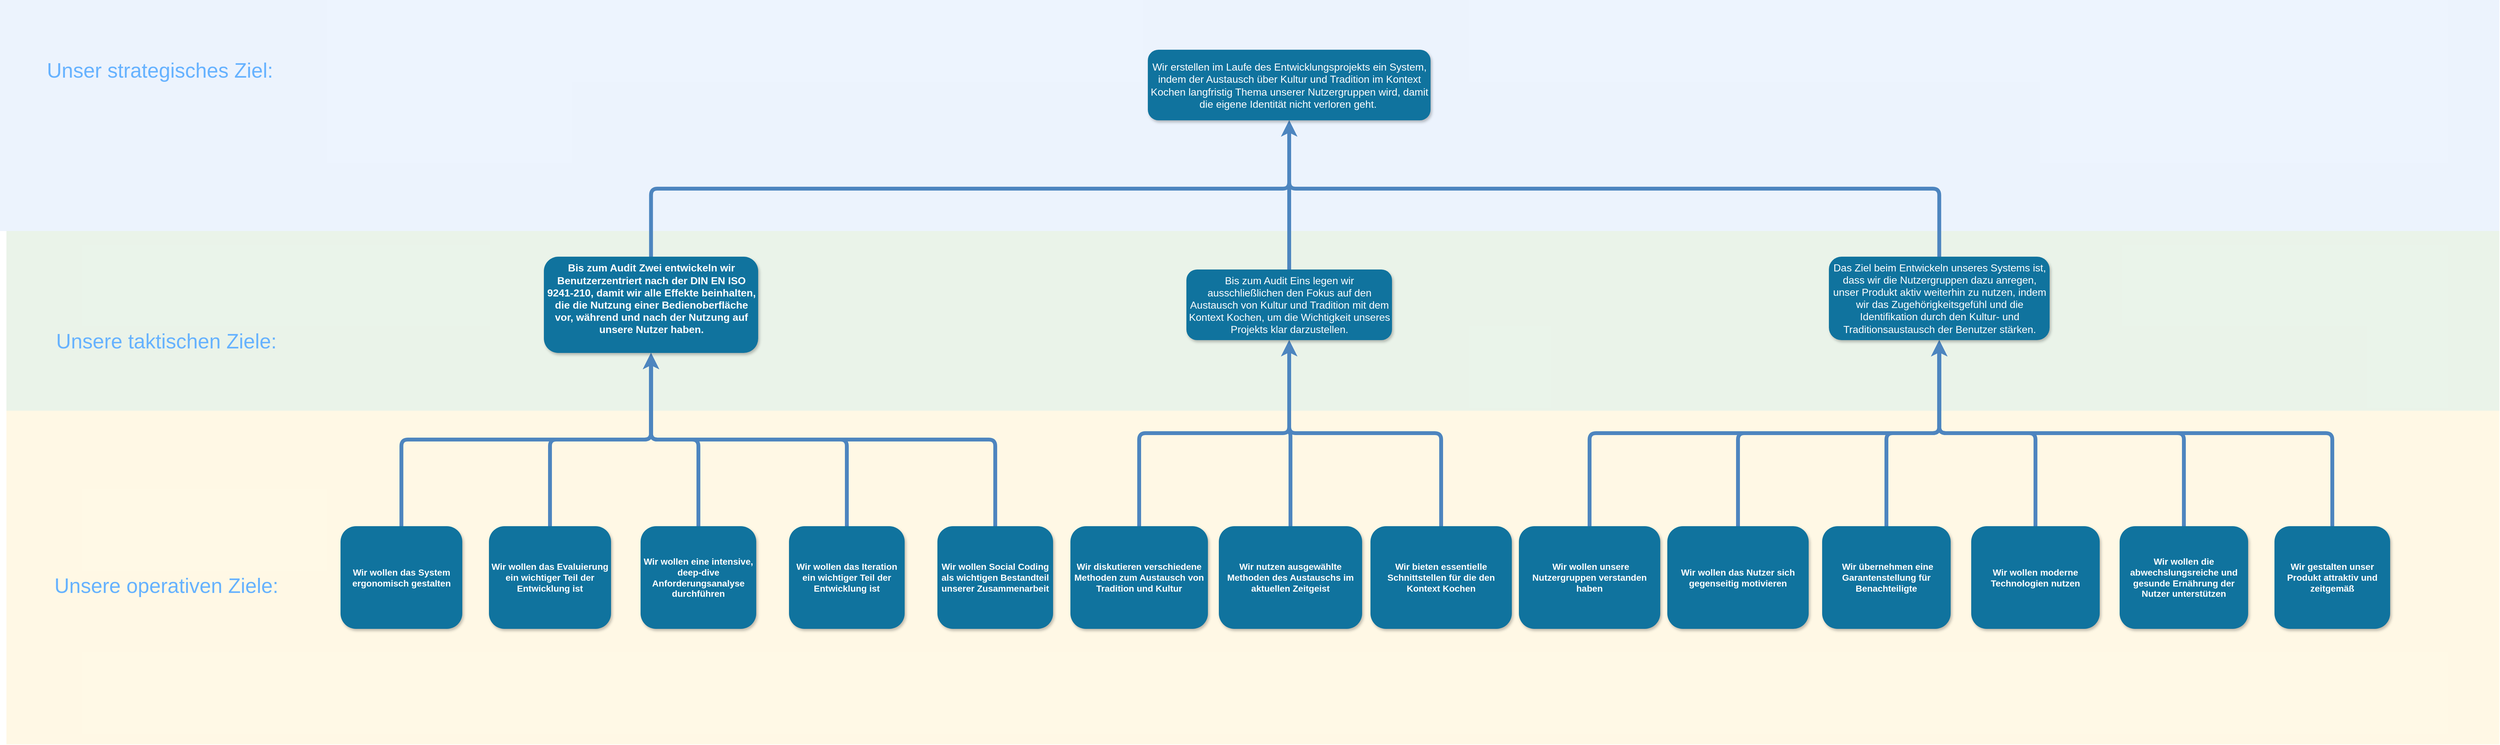 <mxfile version="13.10.2" type="github">
  <diagram name="Page-1" id="97916047-d0de-89f5-080d-49f4d83e522f">
    <mxGraphModel dx="3645.5" dy="1324" grid="1" gridSize="10" guides="1" tooltips="1" connect="1" arrows="1" fold="1" page="1" pageScale="1.5" pageWidth="1169" pageHeight="827" background="#ffffff" math="0" shadow="0">
      <root>
        <mxCell id="0" />
        <mxCell id="1" parent="0" />
        <mxCell id="IA3jvU3uNQat7jcpuoW0-75" value="" style="rounded=0;whiteSpace=wrap;html=1;labelBackgroundColor=none;fontSize=32;fillColor=#fff2cc;opacity=50;strokeColor=none;allowArrows=0;editable=0;movable=0;" parent="1" vertex="1">
          <mxGeometry x="-1120" y="640" width="3880" height="520" as="geometry" />
        </mxCell>
        <mxCell id="IA3jvU3uNQat7jcpuoW0-69" value="" style="rounded=0;whiteSpace=wrap;html=1;labelBackgroundColor=none;fontSize=32;fillColor=#d5e8d4;opacity=50;strokeColor=none;allowArrows=0;editable=0;movable=0;" parent="1" vertex="1">
          <mxGeometry x="-1120" y="360" width="3880" height="280" as="geometry" />
        </mxCell>
        <mxCell id="IA3jvU3uNQat7jcpuoW0-68" value="" style="rounded=0;whiteSpace=wrap;html=1;labelBackgroundColor=none;fontSize=32;fillColor=#dae8fc;opacity=50;strokeColor=none;allowArrows=0;editable=0;movable=0;" parent="1" vertex="1">
          <mxGeometry x="-1130" width="3890" height="360" as="geometry" />
        </mxCell>
        <mxCell id="IA3jvU3uNQat7jcpuoW0-59" value="Unser strategisches Ziel:" style="text;html=1;strokeColor=none;fillColor=none;align=center;verticalAlign=middle;whiteSpace=wrap;rounded=0;fontSize=32;fontColor=#66B2FF;labelBorderColor=none;labelBackgroundColor=none;" parent="1" vertex="1">
          <mxGeometry x="-1081.5" y="82.5" width="400" height="55" as="geometry" />
        </mxCell>
        <mxCell id="IA3jvU3uNQat7jcpuoW0-60" value="Unsere taktischen Ziele:" style="text;html=1;strokeColor=none;fillColor=none;align=center;verticalAlign=middle;whiteSpace=wrap;rounded=0;fontSize=32;fontColor=#66B2FF;labelBorderColor=none;labelBackgroundColor=none;" parent="1" vertex="1">
          <mxGeometry x="-1071" y="504.5" width="400" height="55" as="geometry" />
        </mxCell>
        <mxCell id="IA3jvU3uNQat7jcpuoW0-61" value="Unsere operativen Ziele:" style="text;html=1;strokeColor=none;fillColor=none;align=center;verticalAlign=middle;whiteSpace=wrap;rounded=0;fontSize=32;fontColor=#66B2FF;labelBorderColor=none;labelBackgroundColor=none;" parent="1" vertex="1">
          <mxGeometry x="-1071" y="885" width="400" height="55" as="geometry" />
        </mxCell>
        <mxCell id="gunOKHIYSJDINgIafA28-32" style="edgeStyle=elbowEdgeStyle;rounded=1;sketch=0;orthogonalLoop=1;jettySize=auto;elbow=vertical;html=1;exitX=0.5;exitY=1;exitDx=0;exitDy=0;entryX=0.5;entryY=0;entryDx=0;entryDy=0;shadow=0;startArrow=classic;startFill=1;endArrow=none;endFill=0;strokeColor=#4D85BF;strokeWidth=6;fontSize=32;fontColor=#66B2FF;" parent="1" source="IA3jvU3uNQat7jcpuoW0-66" target="gunOKHIYSJDINgIafA28-18" edge="1">
          <mxGeometry relative="1" as="geometry" />
        </mxCell>
        <mxCell id="gunOKHIYSJDINgIafA28-33" style="edgeStyle=elbowEdgeStyle;rounded=1;sketch=0;orthogonalLoop=1;jettySize=auto;elbow=vertical;html=1;exitX=0.5;exitY=1;exitDx=0;exitDy=0;entryX=0.5;entryY=0;entryDx=0;entryDy=0;shadow=0;startArrow=classic;startFill=1;endArrow=none;endFill=0;strokeColor=#4D85BF;strokeWidth=6;fontSize=32;fontColor=#66B2FF;" parent="1" source="IA3jvU3uNQat7jcpuoW0-66" target="IA3jvU3uNQat7jcpuoW0-71" edge="1">
          <mxGeometry relative="1" as="geometry" />
        </mxCell>
        <mxCell id="gunOKHIYSJDINgIafA28-34" style="edgeStyle=elbowEdgeStyle;rounded=1;sketch=0;orthogonalLoop=1;jettySize=auto;elbow=vertical;html=1;exitX=0.5;exitY=1;exitDx=0;exitDy=0;entryX=0.5;entryY=0;entryDx=0;entryDy=0;shadow=0;startArrow=classic;startFill=1;endArrow=none;endFill=0;strokeColor=#4D85BF;strokeWidth=6;fontSize=32;fontColor=#66B2FF;" parent="1" source="IA3jvU3uNQat7jcpuoW0-66" target="gunOKHIYSJDINgIafA28-20" edge="1">
          <mxGeometry relative="1" as="geometry" />
        </mxCell>
        <mxCell id="gunOKHIYSJDINgIafA28-35" style="edgeStyle=elbowEdgeStyle;rounded=1;sketch=0;orthogonalLoop=1;jettySize=auto;elbow=vertical;html=1;exitX=0.5;exitY=1;exitDx=0;exitDy=0;entryX=0.5;entryY=0;entryDx=0;entryDy=0;shadow=0;startArrow=classic;startFill=1;endArrow=none;endFill=0;strokeColor=#4D85BF;strokeWidth=6;fontSize=32;fontColor=#66B2FF;" parent="1" source="IA3jvU3uNQat7jcpuoW0-66" target="gunOKHIYSJDINgIafA28-19" edge="1">
          <mxGeometry relative="1" as="geometry" />
        </mxCell>
        <mxCell id="gunOKHIYSJDINgIafA28-36" style="edgeStyle=elbowEdgeStyle;rounded=1;sketch=0;orthogonalLoop=1;jettySize=auto;elbow=vertical;html=1;exitX=0.5;exitY=1;exitDx=0;exitDy=0;entryX=0.5;entryY=0;entryDx=0;entryDy=0;shadow=0;startArrow=classic;startFill=1;endArrow=none;endFill=0;strokeColor=#4D85BF;strokeWidth=6;fontSize=32;fontColor=#66B2FF;" parent="1" source="IA3jvU3uNQat7jcpuoW0-66" target="gunOKHIYSJDINgIafA28-5" edge="1">
          <mxGeometry relative="1" as="geometry" />
        </mxCell>
        <mxCell id="IA3jvU3uNQat7jcpuoW0-66" value="&lt;p class=&quot;MsoNormal&quot; style=&quot;margin: 0cm ; font-size: medium ; font-family: &amp;#34;calibri&amp;#34; , sans-serif&quot;&gt;Bis zum Audit Zwei entwickeln wir Benutzerzentriert nach der&amp;nbsp;DIN EN ISO 9241-210, damit&amp;nbsp;wir alle Effekte beinhalten, die die Nutzung einer Bedienoberfläche vor, während und nach der Nutzung auf unsere Nutzer haben.&lt;/p&gt;&lt;p class=&quot;MsoNormal&quot; style=&quot;margin: 0cm ; font-size: medium ; font-family: &amp;#34;calibri&amp;#34; , sans-serif ; color: rgb(0 , 0 , 0) ; font-weight: normal&quot;&gt;&amp;nbsp;&lt;/p&gt;" style="rounded=1;fillColor=#10739E;strokeColor=none;shadow=1;gradientColor=none;fontStyle=1;fontColor=#FFFFFF;fontSize=14;html=1;whiteSpace=wrap;" parent="1" vertex="1">
          <mxGeometry x="-283.5" y="400" width="333.5" height="150" as="geometry" />
        </mxCell>
        <mxCell id="IA3jvU3uNQat7jcpuoW0-70" value="&amp;nbsp;Wir wollen unsere Nutzergruppen verstanden haben" style="rounded=1;fillColor=#10739E;strokeColor=none;shadow=1;gradientColor=none;fontStyle=1;fontColor=#FFFFFF;fontSize=14;html=1;whiteSpace=wrap;" parent="1" vertex="1">
          <mxGeometry x="1234" y="820" width="220" height="160" as="geometry" />
        </mxCell>
        <mxCell id="IA3jvU3uNQat7jcpuoW0-71" value="Wir wollen das Evaluierung ein wichtiger Teil der Entwicklung ist" style="rounded=1;fillColor=#10739E;strokeColor=none;shadow=1;gradientColor=none;fontStyle=1;fontColor=#FFFFFF;fontSize=14;html=1;whiteSpace=wrap;" parent="1" vertex="1">
          <mxGeometry x="-369" y="820" width="190" height="160" as="geometry" />
        </mxCell>
        <mxCell id="gunOKHIYSJDINgIafA28-5" value="Wir wollen Social Coding als wichtigen Bestandteil unserer Zusammenarbeit" style="rounded=1;fillColor=#10739E;strokeColor=none;shadow=1;gradientColor=none;fontStyle=1;fontColor=#FFFFFF;fontSize=14;html=1;whiteSpace=wrap;" parent="1" vertex="1">
          <mxGeometry x="329" y="820" width="180" height="160" as="geometry" />
        </mxCell>
        <mxCell id="gunOKHIYSJDINgIafA28-37" style="edgeStyle=elbowEdgeStyle;rounded=1;sketch=0;orthogonalLoop=1;jettySize=auto;elbow=vertical;html=1;exitX=0.5;exitY=1;exitDx=0;exitDy=0;entryX=0.5;entryY=0;entryDx=0;entryDy=0;shadow=0;startArrow=classic;startFill=1;endArrow=none;endFill=0;strokeColor=#4D85BF;strokeWidth=6;fontSize=32;fontColor=#66B2FF;" parent="1" source="gunOKHIYSJDINgIafA28-6" target="IA3jvU3uNQat7jcpuoW0-70" edge="1">
          <mxGeometry relative="1" as="geometry" />
        </mxCell>
        <mxCell id="gunOKHIYSJDINgIafA28-38" style="edgeStyle=elbowEdgeStyle;rounded=1;sketch=0;orthogonalLoop=1;jettySize=auto;elbow=vertical;html=1;exitX=0.5;exitY=1;exitDx=0;exitDy=0;entryX=0.5;entryY=0;entryDx=0;entryDy=0;shadow=0;startArrow=classic;startFill=1;endArrow=none;endFill=0;strokeColor=#4D85BF;strokeWidth=6;fontSize=32;fontColor=#66B2FF;" parent="1" source="gunOKHIYSJDINgIafA28-6" target="gunOKHIYSJDINgIafA28-13" edge="1">
          <mxGeometry relative="1" as="geometry" />
        </mxCell>
        <mxCell id="gunOKHIYSJDINgIafA28-39" style="edgeStyle=elbowEdgeStyle;rounded=1;sketch=0;orthogonalLoop=1;jettySize=auto;elbow=vertical;html=1;exitX=0.5;exitY=1;exitDx=0;exitDy=0;entryX=0.5;entryY=0;entryDx=0;entryDy=0;shadow=0;startArrow=classic;startFill=1;endArrow=none;endFill=0;strokeColor=#4D85BF;strokeWidth=6;fontSize=32;fontColor=#66B2FF;" parent="1" source="gunOKHIYSJDINgIafA28-6" target="gunOKHIYSJDINgIafA28-15" edge="1">
          <mxGeometry relative="1" as="geometry" />
        </mxCell>
        <mxCell id="gunOKHIYSJDINgIafA28-40" style="edgeStyle=elbowEdgeStyle;rounded=1;sketch=0;orthogonalLoop=1;jettySize=auto;elbow=vertical;html=1;exitX=0.5;exitY=1;exitDx=0;exitDy=0;entryX=0.5;entryY=0;entryDx=0;entryDy=0;shadow=0;startArrow=classic;startFill=1;endArrow=none;endFill=0;strokeColor=#4D85BF;strokeWidth=6;fontSize=32;fontColor=#66B2FF;" parent="1" source="gunOKHIYSJDINgIafA28-6" target="gunOKHIYSJDINgIafA28-17" edge="1">
          <mxGeometry relative="1" as="geometry" />
        </mxCell>
        <mxCell id="gunOKHIYSJDINgIafA28-42" style="edgeStyle=elbowEdgeStyle;rounded=1;sketch=0;orthogonalLoop=1;jettySize=auto;elbow=vertical;html=1;exitX=0.5;exitY=1;exitDx=0;exitDy=0;entryX=0.5;entryY=0;entryDx=0;entryDy=0;shadow=0;startArrow=classic;startFill=1;endArrow=none;endFill=0;strokeColor=#4D85BF;strokeWidth=6;fontSize=32;fontColor=#66B2FF;" parent="1" source="gunOKHIYSJDINgIafA28-6" target="gunOKHIYSJDINgIafA28-16" edge="1">
          <mxGeometry relative="1" as="geometry" />
        </mxCell>
        <mxCell id="gunOKHIYSJDINgIafA28-43" style="edgeStyle=elbowEdgeStyle;rounded=1;sketch=0;orthogonalLoop=1;jettySize=auto;elbow=vertical;html=1;exitX=0.5;exitY=1;exitDx=0;exitDy=0;entryX=0.5;entryY=0;entryDx=0;entryDy=0;shadow=0;startArrow=classic;startFill=1;endArrow=none;endFill=0;strokeColor=#4D85BF;strokeWidth=6;fontSize=32;fontColor=#66B2FF;" parent="1" source="gunOKHIYSJDINgIafA28-6" target="gunOKHIYSJDINgIafA28-12" edge="1">
          <mxGeometry relative="1" as="geometry" />
        </mxCell>
        <mxCell id="gunOKHIYSJDINgIafA28-6" value="&lt;p class=&quot;MsoNormal&quot; style=&quot;margin: 0cm ; font-size: medium ; font-family: &amp;#34;calibri&amp;#34; , sans-serif ; font-weight: normal&quot;&gt;Das Ziel beim Entwickeln unseres Systems ist, dass wir die Nutzergruppen dazu anregen, unser Produkt aktiv weiterhin zu nutzen, indem wir das&amp;nbsp;Zugehörigkeitsgefühl und die Identifikation durch den Kultur- und Traditionsaustausch der Benutzer stärken.&lt;span style=&quot;color: rgb(0 , 0 , 0) ; font-size: 11pt&quot;&gt;&lt;/span&gt;&lt;/p&gt;" style="rounded=1;fillColor=#10739E;strokeColor=none;shadow=1;gradientColor=none;fontStyle=1;fontColor=#FFFFFF;fontSize=14;html=1;whiteSpace=wrap;" parent="1" vertex="1">
          <mxGeometry x="1716.5" y="400" width="343.5" height="130" as="geometry" />
        </mxCell>
        <mxCell id="gunOKHIYSJDINgIafA28-23" style="edgeStyle=elbowEdgeStyle;rounded=1;sketch=0;orthogonalLoop=1;jettySize=auto;elbow=vertical;html=1;exitX=0.5;exitY=1;exitDx=0;exitDy=0;entryX=0.5;entryY=0;entryDx=0;entryDy=0;shadow=0;startArrow=classic;startFill=1;endArrow=none;endFill=0;strokeColor=#4D85BF;strokeWidth=6;fontSize=32;fontColor=#66B2FF;" parent="1" source="gunOKHIYSJDINgIafA28-7" target="IA3jvU3uNQat7jcpuoW0-66" edge="1">
          <mxGeometry relative="1" as="geometry" />
        </mxCell>
        <mxCell id="gunOKHIYSJDINgIafA28-24" style="edgeStyle=elbowEdgeStyle;rounded=1;sketch=0;orthogonalLoop=1;jettySize=auto;elbow=vertical;html=1;exitX=0.5;exitY=1;exitDx=0;exitDy=0;entryX=0.5;entryY=0;entryDx=0;entryDy=0;shadow=0;startArrow=classic;startFill=1;endArrow=none;endFill=0;strokeColor=#4D85BF;strokeWidth=6;fontSize=32;fontColor=#66B2FF;" parent="1" source="gunOKHIYSJDINgIafA28-7" target="gunOKHIYSJDINgIafA28-21" edge="1">
          <mxGeometry relative="1" as="geometry" />
        </mxCell>
        <mxCell id="gunOKHIYSJDINgIafA28-25" style="edgeStyle=elbowEdgeStyle;rounded=1;sketch=0;orthogonalLoop=1;jettySize=auto;elbow=vertical;html=1;exitX=0.5;exitY=1;exitDx=0;exitDy=0;entryX=0.5;entryY=0;entryDx=0;entryDy=0;shadow=0;startArrow=classic;startFill=1;endArrow=none;endFill=0;strokeColor=#4D85BF;strokeWidth=6;fontSize=32;fontColor=#66B2FF;" parent="1" source="gunOKHIYSJDINgIafA28-7" target="gunOKHIYSJDINgIafA28-6" edge="1">
          <mxGeometry relative="1" as="geometry" />
        </mxCell>
        <mxCell id="gunOKHIYSJDINgIafA28-7" value="&lt;p class=&quot;MsoNormal&quot; style=&quot;margin: 0cm ; font-size: medium ; font-family: &amp;#34;calibri&amp;#34; , sans-serif ; font-weight: normal&quot;&gt;Wir erstellen im Laufe des Entwicklungsprojekts ein System, indem der Austausch über Kultur und Tradition im Kontext Kochen langfristig Thema unserer Nutzergruppen wird, damit die eigene Identität nicht verloren geht.&amp;nbsp;&lt;/p&gt;" style="rounded=1;fillColor=#10739E;strokeColor=none;shadow=1;gradientColor=none;fontStyle=1;fontColor=#FFFFFF;fontSize=14;html=1;whiteSpace=wrap;" parent="1" vertex="1">
          <mxGeometry x="656.5" y="77.5" width="440" height="110" as="geometry" />
        </mxCell>
        <mxCell id="gunOKHIYSJDINgIafA28-12" value="Wir gestalten unser Produkt attraktiv und zeitgemäß" style="rounded=1;fillColor=#10739E;strokeColor=none;shadow=1;gradientColor=none;fontStyle=1;fontColor=#FFFFFF;fontSize=14;html=1;whiteSpace=wrap;" parent="1" vertex="1">
          <mxGeometry x="2410" y="820" width="180" height="160" as="geometry" />
        </mxCell>
        <mxCell id="gunOKHIYSJDINgIafA28-13" value="Wir wollen das Nutzer sich gegenseitig motivieren" style="rounded=1;fillColor=#10739E;strokeColor=none;shadow=1;gradientColor=none;fontStyle=1;fontColor=#FFFFFF;fontSize=14;html=1;whiteSpace=wrap;" parent="1" vertex="1">
          <mxGeometry x="1465" y="820" width="220" height="160" as="geometry" />
        </mxCell>
        <mxCell id="gunOKHIYSJDINgIafA28-15" value="&amp;nbsp;Wir übernehmen eine Garantenstellung für Benachteiligte" style="rounded=1;fillColor=#10739E;strokeColor=none;shadow=1;gradientColor=none;fontStyle=1;fontColor=#FFFFFF;fontSize=14;html=1;whiteSpace=wrap;" parent="1" vertex="1">
          <mxGeometry x="1706" y="820" width="200" height="160" as="geometry" />
        </mxCell>
        <mxCell id="gunOKHIYSJDINgIafA28-16" value="Wir wollen die abwechslungsreiche und gesunde Ernährung der Nutzer unterstützen" style="rounded=1;fillColor=#10739E;strokeColor=none;shadow=1;gradientColor=none;fontStyle=1;fontColor=#FFFFFF;fontSize=14;html=1;whiteSpace=wrap;" parent="1" vertex="1">
          <mxGeometry x="2169" y="820" width="200" height="160" as="geometry" />
        </mxCell>
        <mxCell id="gunOKHIYSJDINgIafA28-17" value="Wir wollen moderne Technologien nutzen" style="rounded=1;fillColor=#10739E;strokeColor=none;shadow=1;gradientColor=none;fontStyle=1;fontColor=#FFFFFF;fontSize=14;html=1;whiteSpace=wrap;" parent="1" vertex="1">
          <mxGeometry x="1938" y="820" width="200" height="160" as="geometry" />
        </mxCell>
        <mxCell id="gunOKHIYSJDINgIafA28-18" value="Wir wollen das System ergonomisch gestalten" style="rounded=1;fillColor=#10739E;strokeColor=none;shadow=1;gradientColor=none;fontStyle=1;fontColor=#FFFFFF;fontSize=14;html=1;whiteSpace=wrap;" parent="1" vertex="1">
          <mxGeometry x="-600" y="820" width="189.5" height="160" as="geometry" />
        </mxCell>
        <mxCell id="gunOKHIYSJDINgIafA28-19" value="Wir wollen das Iteration ein wichtiger Teil der Entwicklung ist" style="rounded=1;fillColor=#10739E;strokeColor=none;shadow=1;gradientColor=none;fontStyle=1;fontColor=#FFFFFF;fontSize=14;html=1;whiteSpace=wrap;" parent="1" vertex="1">
          <mxGeometry x="98" y="820" width="180" height="160" as="geometry" />
        </mxCell>
        <mxCell id="gunOKHIYSJDINgIafA28-20" value="Wir wollen eine intensive, deep-dive Anforderungsanalyse durchführen" style="rounded=1;fillColor=#10739E;strokeColor=none;shadow=1;gradientColor=none;fontStyle=1;fontColor=#FFFFFF;fontSize=14;html=1;whiteSpace=wrap;" parent="1" vertex="1">
          <mxGeometry x="-133" y="820" width="180" height="160" as="geometry" />
        </mxCell>
        <mxCell id="gunOKHIYSJDINgIafA28-29" style="edgeStyle=elbowEdgeStyle;rounded=1;sketch=0;orthogonalLoop=1;jettySize=auto;elbow=vertical;html=1;exitX=0.5;exitY=1;exitDx=0;exitDy=0;entryX=0.5;entryY=0;entryDx=0;entryDy=0;shadow=0;startArrow=classic;startFill=1;endArrow=none;endFill=0;strokeColor=#4D85BF;strokeWidth=6;fontSize=32;fontColor=#66B2FF;" parent="1" source="gunOKHIYSJDINgIafA28-21" target="gunOKHIYSJDINgIafA28-26" edge="1">
          <mxGeometry relative="1" as="geometry" />
        </mxCell>
        <mxCell id="gunOKHIYSJDINgIafA28-30" style="edgeStyle=elbowEdgeStyle;rounded=1;sketch=0;orthogonalLoop=1;jettySize=auto;elbow=vertical;html=1;exitX=0.5;exitY=1;exitDx=0;exitDy=0;entryX=0.5;entryY=0;entryDx=0;entryDy=0;shadow=0;startArrow=classic;startFill=1;endArrow=none;endFill=0;strokeColor=#4D85BF;strokeWidth=6;fontSize=32;fontColor=#66B2FF;" parent="1" source="gunOKHIYSJDINgIafA28-21" target="gunOKHIYSJDINgIafA28-27" edge="1">
          <mxGeometry relative="1" as="geometry" />
        </mxCell>
        <mxCell id="gunOKHIYSJDINgIafA28-31" style="edgeStyle=elbowEdgeStyle;rounded=1;sketch=0;orthogonalLoop=1;jettySize=auto;elbow=vertical;html=1;exitX=0.5;exitY=1;exitDx=0;exitDy=0;entryX=0.5;entryY=0;entryDx=0;entryDy=0;shadow=0;startArrow=classic;startFill=1;endArrow=none;endFill=0;strokeColor=#4D85BF;strokeWidth=6;fontSize=32;fontColor=#66B2FF;" parent="1" source="gunOKHIYSJDINgIafA28-21" target="gunOKHIYSJDINgIafA28-28" edge="1">
          <mxGeometry relative="1" as="geometry" />
        </mxCell>
        <mxCell id="gunOKHIYSJDINgIafA28-21" value="&lt;p class=&quot;MsoNormal&quot; style=&quot;margin: 0cm ; font-size: medium ; font-family: &amp;#34;calibri&amp;#34; , sans-serif ; font-weight: normal&quot;&gt;Bis zum Audit Eins legen wir ausschließlichen den Fokus auf den Austausch von Kultur und Tradition mit dem Kontext Kochen, um die Wichtigkeit unseres Projekts klar darzustellen.&lt;font color=&quot;#000000&quot;&gt;&lt;/font&gt;&lt;/p&gt;" style="rounded=1;fillColor=#10739E;strokeColor=none;shadow=1;gradientColor=none;fontStyle=1;fontColor=#FFFFFF;fontSize=14;html=1;whiteSpace=wrap;" parent="1" vertex="1">
          <mxGeometry x="716.5" y="420" width="320" height="110" as="geometry" />
        </mxCell>
        <mxCell id="gunOKHIYSJDINgIafA28-26" value="Wir diskutieren verschiedene Methoden zum Austausch von Tradition und Kultur" style="rounded=1;fillColor=#10739E;strokeColor=none;shadow=1;gradientColor=none;fontStyle=1;fontColor=#FFFFFF;fontSize=14;html=1;whiteSpace=wrap;" parent="1" vertex="1">
          <mxGeometry x="536" y="820" width="214" height="160" as="geometry" />
        </mxCell>
        <mxCell id="gunOKHIYSJDINgIafA28-27" value="Wir nutzen ausgewählte Methoden des Austauschs im aktuellen Zeitgeist" style="rounded=1;fillColor=#10739E;strokeColor=none;shadow=1;gradientColor=none;fontStyle=1;fontColor=#FFFFFF;fontSize=14;html=1;whiteSpace=wrap;" parent="1" vertex="1">
          <mxGeometry x="767" y="820" width="223" height="160" as="geometry" />
        </mxCell>
        <mxCell id="gunOKHIYSJDINgIafA28-28" value="Wir bieten essentielle Schnittstellen für die den Kontext Kochen" style="rounded=1;fillColor=#10739E;strokeColor=none;shadow=1;gradientColor=none;fontStyle=1;fontColor=#FFFFFF;fontSize=14;html=1;whiteSpace=wrap;" parent="1" vertex="1">
          <mxGeometry x="1003" y="820" width="220" height="160" as="geometry" />
        </mxCell>
      </root>
    </mxGraphModel>
  </diagram>
</mxfile>
